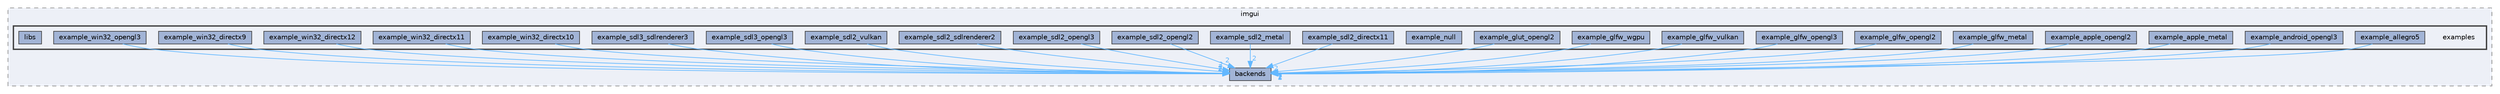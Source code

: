 digraph "src/imgui/examples"
{
 // LATEX_PDF_SIZE
  bgcolor="transparent";
  edge [fontname=Helvetica,fontsize=10,labelfontname=Helvetica,labelfontsize=10];
  node [fontname=Helvetica,fontsize=10,shape=box,height=0.2,width=0.4];
  compound=true
  subgraph clusterdir_c22cfa1b0f87b4cb70b9efd410032809 {
    graph [ bgcolor="#edf0f7", pencolor="grey50", label="imgui", fontname=Helvetica,fontsize=10 style="filled,dashed", URL="dir_c22cfa1b0f87b4cb70b9efd410032809.html",tooltip=""]
  dir_2bd33db8981fe9014f88f826609ae445 [label="backends", fillcolor="#a2b4d6", color="grey25", style="filled", URL="dir_2bd33db8981fe9014f88f826609ae445.html",tooltip=""];
  subgraph clusterdir_380c04e9a2574a9ff29480c235c3e30e {
    graph [ bgcolor="#edf0f7", pencolor="grey25", label="", fontname=Helvetica,fontsize=10 style="filled,bold", URL="dir_380c04e9a2574a9ff29480c235c3e30e.html",tooltip=""]
    dir_380c04e9a2574a9ff29480c235c3e30e [shape=plaintext, label="examples"];
  dir_24d060600cb30f08a1a7cdfb956c8349 [label="example_allegro5", fillcolor="#a2b4d6", color="grey25", style="filled", URL="dir_24d060600cb30f08a1a7cdfb956c8349.html",tooltip=""];
  dir_c3140bdb9996deea4efa6ef9fe64e21e [label="example_android_opengl3", fillcolor="#a2b4d6", color="grey25", style="filled", URL="dir_c3140bdb9996deea4efa6ef9fe64e21e.html",tooltip=""];
  dir_01809cf3696d0fd362aef05024839d4c [label="example_apple_metal", fillcolor="#a2b4d6", color="grey25", style="filled", URL="dir_01809cf3696d0fd362aef05024839d4c.html",tooltip=""];
  dir_1cc20525d3a01901338fea8ad56adbd1 [label="example_apple_opengl2", fillcolor="#a2b4d6", color="grey25", style="filled", URL="dir_1cc20525d3a01901338fea8ad56adbd1.html",tooltip=""];
  dir_bd6a7e1d01d0419b87746ee4efbe75ed [label="example_glfw_metal", fillcolor="#a2b4d6", color="grey25", style="filled", URL="dir_bd6a7e1d01d0419b87746ee4efbe75ed.html",tooltip=""];
  dir_0f68055890015117b2856cf55246ad4b [label="example_glfw_opengl2", fillcolor="#a2b4d6", color="grey25", style="filled", URL="dir_0f68055890015117b2856cf55246ad4b.html",tooltip=""];
  dir_ffbef51c1c8660327765f8cb3eab5854 [label="example_glfw_opengl3", fillcolor="#a2b4d6", color="grey25", style="filled", URL="dir_ffbef51c1c8660327765f8cb3eab5854.html",tooltip=""];
  dir_ae7a7463b9454d5da395e07f715dff05 [label="example_glfw_vulkan", fillcolor="#a2b4d6", color="grey25", style="filled", URL="dir_ae7a7463b9454d5da395e07f715dff05.html",tooltip=""];
  dir_8adcc86cea54d47b72ca56fcf97309e1 [label="example_glfw_wgpu", fillcolor="#a2b4d6", color="grey25", style="filled", URL="dir_8adcc86cea54d47b72ca56fcf97309e1.html",tooltip=""];
  dir_b1e452138d42ad6cf4becc7cb9883492 [label="example_glut_opengl2", fillcolor="#a2b4d6", color="grey25", style="filled", URL="dir_b1e452138d42ad6cf4becc7cb9883492.html",tooltip=""];
  dir_060011ac7000eac584a8418be45a288b [label="example_null", fillcolor="#a2b4d6", color="grey25", style="filled", URL="dir_060011ac7000eac584a8418be45a288b.html",tooltip=""];
  dir_d3b2d61342347a2a1308eb21b686eee3 [label="example_sdl2_directx11", fillcolor="#a2b4d6", color="grey25", style="filled", URL="dir_d3b2d61342347a2a1308eb21b686eee3.html",tooltip=""];
  dir_c2d81e8c621d441b56fb2200ef8ea28c [label="example_sdl2_metal", fillcolor="#a2b4d6", color="grey25", style="filled", URL="dir_c2d81e8c621d441b56fb2200ef8ea28c.html",tooltip=""];
  dir_6763ec1c3e76b4c93e1634da9f476215 [label="example_sdl2_opengl2", fillcolor="#a2b4d6", color="grey25", style="filled", URL="dir_6763ec1c3e76b4c93e1634da9f476215.html",tooltip=""];
  dir_87e0b196b87bd90246a3a04ca1e2fc38 [label="example_sdl2_opengl3", fillcolor="#a2b4d6", color="grey25", style="filled", URL="dir_87e0b196b87bd90246a3a04ca1e2fc38.html",tooltip=""];
  dir_285772cbd8fb34a5409a0d4ba8f99fe6 [label="example_sdl2_sdlrenderer2", fillcolor="#a2b4d6", color="grey25", style="filled", URL="dir_285772cbd8fb34a5409a0d4ba8f99fe6.html",tooltip=""];
  dir_03022bf78474223d35e529a67a9d35fb [label="example_sdl2_vulkan", fillcolor="#a2b4d6", color="grey25", style="filled", URL="dir_03022bf78474223d35e529a67a9d35fb.html",tooltip=""];
  dir_f37578941d96a9267138beb3e30d0748 [label="example_sdl3_opengl3", fillcolor="#a2b4d6", color="grey25", style="filled", URL="dir_f37578941d96a9267138beb3e30d0748.html",tooltip=""];
  dir_9288f2204b9eb05ebfab5e61da22fc0f [label="example_sdl3_sdlrenderer3", fillcolor="#a2b4d6", color="grey25", style="filled", URL="dir_9288f2204b9eb05ebfab5e61da22fc0f.html",tooltip=""];
  dir_b16cd6044e7adcaaa91b636834318a43 [label="example_win32_directx10", fillcolor="#a2b4d6", color="grey25", style="filled", URL="dir_b16cd6044e7adcaaa91b636834318a43.html",tooltip=""];
  dir_1d5504415a9e3852b2cf8c562b6f4003 [label="example_win32_directx11", fillcolor="#a2b4d6", color="grey25", style="filled", URL="dir_1d5504415a9e3852b2cf8c562b6f4003.html",tooltip=""];
  dir_90425f8cc02c81fb693201f7bf41eea6 [label="example_win32_directx12", fillcolor="#a2b4d6", color="grey25", style="filled", URL="dir_90425f8cc02c81fb693201f7bf41eea6.html",tooltip=""];
  dir_26af94dac4206be6d89b323cd242efe4 [label="example_win32_directx9", fillcolor="#a2b4d6", color="grey25", style="filled", URL="dir_26af94dac4206be6d89b323cd242efe4.html",tooltip=""];
  dir_80efd4eaece153e693662e19dcae884d [label="example_win32_opengl3", fillcolor="#a2b4d6", color="grey25", style="filled", URL="dir_80efd4eaece153e693662e19dcae884d.html",tooltip=""];
  dir_bd3c40c645fd4d44e07e6ceee41906df [label="libs", fillcolor="#a2b4d6", color="grey25", style="filled", URL="dir_bd3c40c645fd4d44e07e6ceee41906df.html",tooltip=""];
  }
  }
  dir_24d060600cb30f08a1a7cdfb956c8349->dir_2bd33db8981fe9014f88f826609ae445 [headlabel="1", labeldistance=1.5 headhref="dir_000006_000000.html" href="dir_000006_000000.html" color="steelblue1" fontcolor="steelblue1"];
  dir_c3140bdb9996deea4efa6ef9fe64e21e->dir_2bd33db8981fe9014f88f826609ae445 [headlabel="2", labeldistance=1.5 headhref="dir_000007_000000.html" href="dir_000007_000000.html" color="steelblue1" fontcolor="steelblue1"];
  dir_01809cf3696d0fd362aef05024839d4c->dir_2bd33db8981fe9014f88f826609ae445 [headlabel="1", labeldistance=1.5 headhref="dir_000008_000000.html" href="dir_000008_000000.html" color="steelblue1" fontcolor="steelblue1"];
  dir_1cc20525d3a01901338fea8ad56adbd1->dir_2bd33db8981fe9014f88f826609ae445 [headlabel="2", labeldistance=1.5 headhref="dir_000009_000000.html" href="dir_000009_000000.html" color="steelblue1" fontcolor="steelblue1"];
  dir_bd6a7e1d01d0419b87746ee4efbe75ed->dir_2bd33db8981fe9014f88f826609ae445 [headlabel="2", labeldistance=1.5 headhref="dir_000010_000000.html" href="dir_000010_000000.html" color="steelblue1" fontcolor="steelblue1"];
  dir_0f68055890015117b2856cf55246ad4b->dir_2bd33db8981fe9014f88f826609ae445 [headlabel="2", labeldistance=1.5 headhref="dir_000011_000000.html" href="dir_000011_000000.html" color="steelblue1" fontcolor="steelblue1"];
  dir_ffbef51c1c8660327765f8cb3eab5854->dir_2bd33db8981fe9014f88f826609ae445 [headlabel="2", labeldistance=1.5 headhref="dir_000012_000000.html" href="dir_000012_000000.html" color="steelblue1" fontcolor="steelblue1"];
  dir_ae7a7463b9454d5da395e07f715dff05->dir_2bd33db8981fe9014f88f826609ae445 [headlabel="2", labeldistance=1.5 headhref="dir_000013_000000.html" href="dir_000013_000000.html" color="steelblue1" fontcolor="steelblue1"];
  dir_8adcc86cea54d47b72ca56fcf97309e1->dir_2bd33db8981fe9014f88f826609ae445 [headlabel="2", labeldistance=1.5 headhref="dir_000014_000000.html" href="dir_000014_000000.html" color="steelblue1" fontcolor="steelblue1"];
  dir_b1e452138d42ad6cf4becc7cb9883492->dir_2bd33db8981fe9014f88f826609ae445 [headlabel="2", labeldistance=1.5 headhref="dir_000015_000000.html" href="dir_000015_000000.html" color="steelblue1" fontcolor="steelblue1"];
  dir_d3b2d61342347a2a1308eb21b686eee3->dir_2bd33db8981fe9014f88f826609ae445 [headlabel="2", labeldistance=1.5 headhref="dir_000017_000000.html" href="dir_000017_000000.html" color="steelblue1" fontcolor="steelblue1"];
  dir_c2d81e8c621d441b56fb2200ef8ea28c->dir_2bd33db8981fe9014f88f826609ae445 [headlabel="2", labeldistance=1.5 headhref="dir_000018_000000.html" href="dir_000018_000000.html" color="steelblue1" fontcolor="steelblue1"];
  dir_6763ec1c3e76b4c93e1634da9f476215->dir_2bd33db8981fe9014f88f826609ae445 [headlabel="2", labeldistance=1.5 headhref="dir_000019_000000.html" href="dir_000019_000000.html" color="steelblue1" fontcolor="steelblue1"];
  dir_87e0b196b87bd90246a3a04ca1e2fc38->dir_2bd33db8981fe9014f88f826609ae445 [headlabel="2", labeldistance=1.5 headhref="dir_000020_000000.html" href="dir_000020_000000.html" color="steelblue1" fontcolor="steelblue1"];
  dir_285772cbd8fb34a5409a0d4ba8f99fe6->dir_2bd33db8981fe9014f88f826609ae445 [headlabel="2", labeldistance=1.5 headhref="dir_000021_000000.html" href="dir_000021_000000.html" color="steelblue1" fontcolor="steelblue1"];
  dir_03022bf78474223d35e529a67a9d35fb->dir_2bd33db8981fe9014f88f826609ae445 [headlabel="2", labeldistance=1.5 headhref="dir_000022_000000.html" href="dir_000022_000000.html" color="steelblue1" fontcolor="steelblue1"];
  dir_f37578941d96a9267138beb3e30d0748->dir_2bd33db8981fe9014f88f826609ae445 [headlabel="2", labeldistance=1.5 headhref="dir_000023_000000.html" href="dir_000023_000000.html" color="steelblue1" fontcolor="steelblue1"];
  dir_9288f2204b9eb05ebfab5e61da22fc0f->dir_2bd33db8981fe9014f88f826609ae445 [headlabel="2", labeldistance=1.5 headhref="dir_000024_000000.html" href="dir_000024_000000.html" color="steelblue1" fontcolor="steelblue1"];
  dir_b16cd6044e7adcaaa91b636834318a43->dir_2bd33db8981fe9014f88f826609ae445 [headlabel="2", labeldistance=1.5 headhref="dir_000025_000000.html" href="dir_000025_000000.html" color="steelblue1" fontcolor="steelblue1"];
  dir_1d5504415a9e3852b2cf8c562b6f4003->dir_2bd33db8981fe9014f88f826609ae445 [headlabel="2", labeldistance=1.5 headhref="dir_000026_000000.html" href="dir_000026_000000.html" color="steelblue1" fontcolor="steelblue1"];
  dir_90425f8cc02c81fb693201f7bf41eea6->dir_2bd33db8981fe9014f88f826609ae445 [headlabel="2", labeldistance=1.5 headhref="dir_000027_000000.html" href="dir_000027_000000.html" color="steelblue1" fontcolor="steelblue1"];
  dir_26af94dac4206be6d89b323cd242efe4->dir_2bd33db8981fe9014f88f826609ae445 [headlabel="2", labeldistance=1.5 headhref="dir_000028_000000.html" href="dir_000028_000000.html" color="steelblue1" fontcolor="steelblue1"];
  dir_80efd4eaece153e693662e19dcae884d->dir_2bd33db8981fe9014f88f826609ae445 [headlabel="2", labeldistance=1.5 headhref="dir_000029_000000.html" href="dir_000029_000000.html" color="steelblue1" fontcolor="steelblue1"];
}
